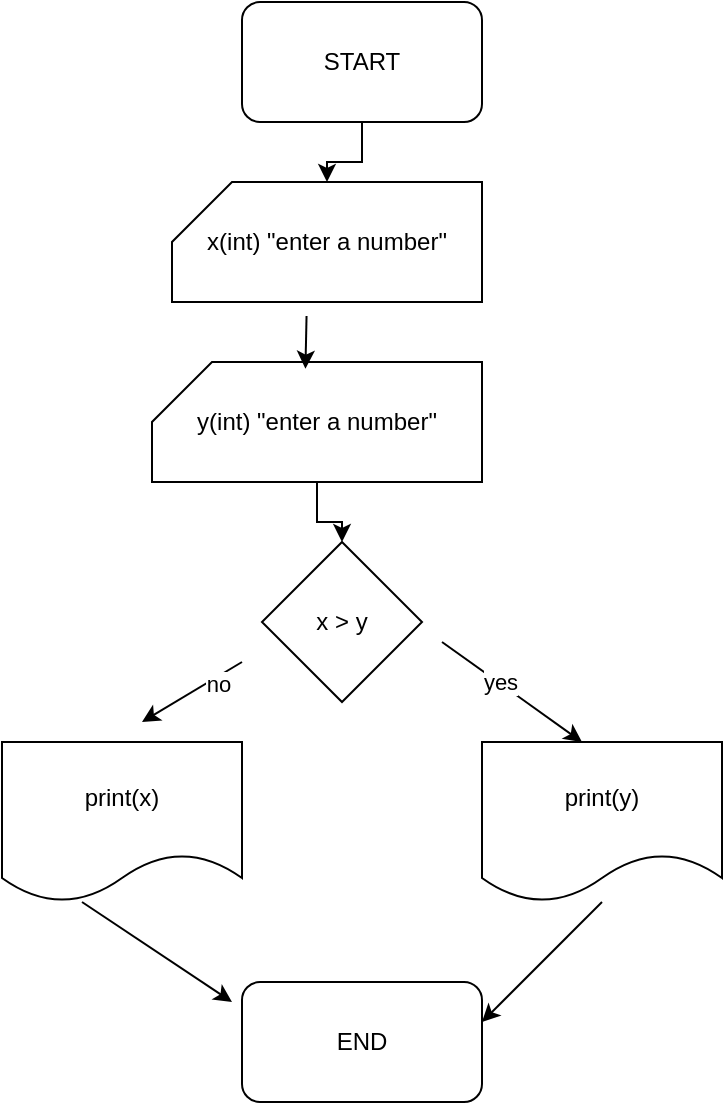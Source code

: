 <mxfile version="24.7.8">
  <diagram name="Page-1" id="FahgzHfjmpABUc2r4rrM">
    <mxGraphModel dx="794" dy="446" grid="1" gridSize="10" guides="1" tooltips="1" connect="1" arrows="1" fold="1" page="1" pageScale="1" pageWidth="827" pageHeight="1169" math="0" shadow="0">
      <root>
        <mxCell id="0" />
        <mxCell id="1" parent="0" />
        <mxCell id="S9Wzf-nc2V11ZMaVpYL8-22" value="" style="edgeStyle=orthogonalEdgeStyle;rounded=0;orthogonalLoop=1;jettySize=auto;html=1;" edge="1" parent="1" source="S9Wzf-nc2V11ZMaVpYL8-1" target="S9Wzf-nc2V11ZMaVpYL8-4">
          <mxGeometry relative="1" as="geometry" />
        </mxCell>
        <mxCell id="S9Wzf-nc2V11ZMaVpYL8-1" value="START" style="rounded=1;whiteSpace=wrap;html=1;" vertex="1" parent="1">
          <mxGeometry x="190" width="120" height="60" as="geometry" />
        </mxCell>
        <mxCell id="S9Wzf-nc2V11ZMaVpYL8-2" value="END" style="rounded=1;whiteSpace=wrap;html=1;" vertex="1" parent="1">
          <mxGeometry x="190" y="490" width="120" height="60" as="geometry" />
        </mxCell>
        <mxCell id="S9Wzf-nc2V11ZMaVpYL8-4" value="x(int) &quot;enter a number&quot;" style="shape=card;whiteSpace=wrap;html=1;" vertex="1" parent="1">
          <mxGeometry x="155" y="90" width="155" height="60" as="geometry" />
        </mxCell>
        <mxCell id="S9Wzf-nc2V11ZMaVpYL8-23" value="" style="edgeStyle=orthogonalEdgeStyle;rounded=0;orthogonalLoop=1;jettySize=auto;html=1;" edge="1" parent="1" source="S9Wzf-nc2V11ZMaVpYL8-5" target="S9Wzf-nc2V11ZMaVpYL8-6">
          <mxGeometry relative="1" as="geometry" />
        </mxCell>
        <mxCell id="S9Wzf-nc2V11ZMaVpYL8-5" value="y(int) &quot;enter a number&quot;" style="shape=card;whiteSpace=wrap;html=1;" vertex="1" parent="1">
          <mxGeometry x="145" y="180" width="165" height="60" as="geometry" />
        </mxCell>
        <mxCell id="S9Wzf-nc2V11ZMaVpYL8-6" value="x &amp;gt; y" style="rhombus;whiteSpace=wrap;html=1;" vertex="1" parent="1">
          <mxGeometry x="200" y="270" width="80" height="80" as="geometry" />
        </mxCell>
        <mxCell id="S9Wzf-nc2V11ZMaVpYL8-7" value="" style="endArrow=classic;html=1;rounded=0;" edge="1" parent="1">
          <mxGeometry width="50" height="50" relative="1" as="geometry">
            <mxPoint x="290" y="320" as="sourcePoint" />
            <mxPoint x="360" y="370" as="targetPoint" />
          </mxGeometry>
        </mxCell>
        <mxCell id="S9Wzf-nc2V11ZMaVpYL8-9" value="yes" style="edgeLabel;html=1;align=center;verticalAlign=middle;resizable=0;points=[];" vertex="1" connectable="0" parent="S9Wzf-nc2V11ZMaVpYL8-7">
          <mxGeometry x="-0.181" y="1" relative="1" as="geometry">
            <mxPoint as="offset" />
          </mxGeometry>
        </mxCell>
        <mxCell id="S9Wzf-nc2V11ZMaVpYL8-8" value="" style="endArrow=classic;html=1;rounded=0;" edge="1" parent="1">
          <mxGeometry width="50" height="50" relative="1" as="geometry">
            <mxPoint x="190" y="330" as="sourcePoint" />
            <mxPoint x="140" y="360" as="targetPoint" />
          </mxGeometry>
        </mxCell>
        <mxCell id="S9Wzf-nc2V11ZMaVpYL8-10" value="no" style="edgeLabel;html=1;align=center;verticalAlign=middle;resizable=0;points=[];" vertex="1" connectable="0" parent="S9Wzf-nc2V11ZMaVpYL8-8">
          <mxGeometry x="-0.453" y="3" relative="1" as="geometry">
            <mxPoint as="offset" />
          </mxGeometry>
        </mxCell>
        <mxCell id="S9Wzf-nc2V11ZMaVpYL8-11" value="print(x)" style="shape=document;whiteSpace=wrap;html=1;boundedLbl=1;" vertex="1" parent="1">
          <mxGeometry x="70" y="370" width="120" height="80" as="geometry" />
        </mxCell>
        <mxCell id="S9Wzf-nc2V11ZMaVpYL8-12" value="print(y)" style="shape=document;whiteSpace=wrap;html=1;boundedLbl=1;" vertex="1" parent="1">
          <mxGeometry x="310" y="370" width="120" height="80" as="geometry" />
        </mxCell>
        <mxCell id="S9Wzf-nc2V11ZMaVpYL8-13" value="" style="endArrow=classic;html=1;rounded=0;" edge="1" parent="1">
          <mxGeometry width="50" height="50" relative="1" as="geometry">
            <mxPoint x="370" y="450" as="sourcePoint" />
            <mxPoint x="310" y="510" as="targetPoint" />
          </mxGeometry>
        </mxCell>
        <mxCell id="S9Wzf-nc2V11ZMaVpYL8-16" value="" style="endArrow=classic;html=1;rounded=0;" edge="1" parent="1">
          <mxGeometry width="50" height="50" relative="1" as="geometry">
            <mxPoint x="110" y="450" as="sourcePoint" />
            <mxPoint x="185" y="500" as="targetPoint" />
          </mxGeometry>
        </mxCell>
        <mxCell id="S9Wzf-nc2V11ZMaVpYL8-17" value="" style="endArrow=classic;html=1;rounded=0;entryX=0.465;entryY=0.056;entryDx=0;entryDy=0;entryPerimeter=0;exitX=0.434;exitY=1.117;exitDx=0;exitDy=0;exitPerimeter=0;" edge="1" parent="1" source="S9Wzf-nc2V11ZMaVpYL8-4" target="S9Wzf-nc2V11ZMaVpYL8-5">
          <mxGeometry width="50" height="50" relative="1" as="geometry">
            <mxPoint x="200" y="120" as="sourcePoint" />
            <mxPoint x="250" y="70" as="targetPoint" />
          </mxGeometry>
        </mxCell>
      </root>
    </mxGraphModel>
  </diagram>
</mxfile>
